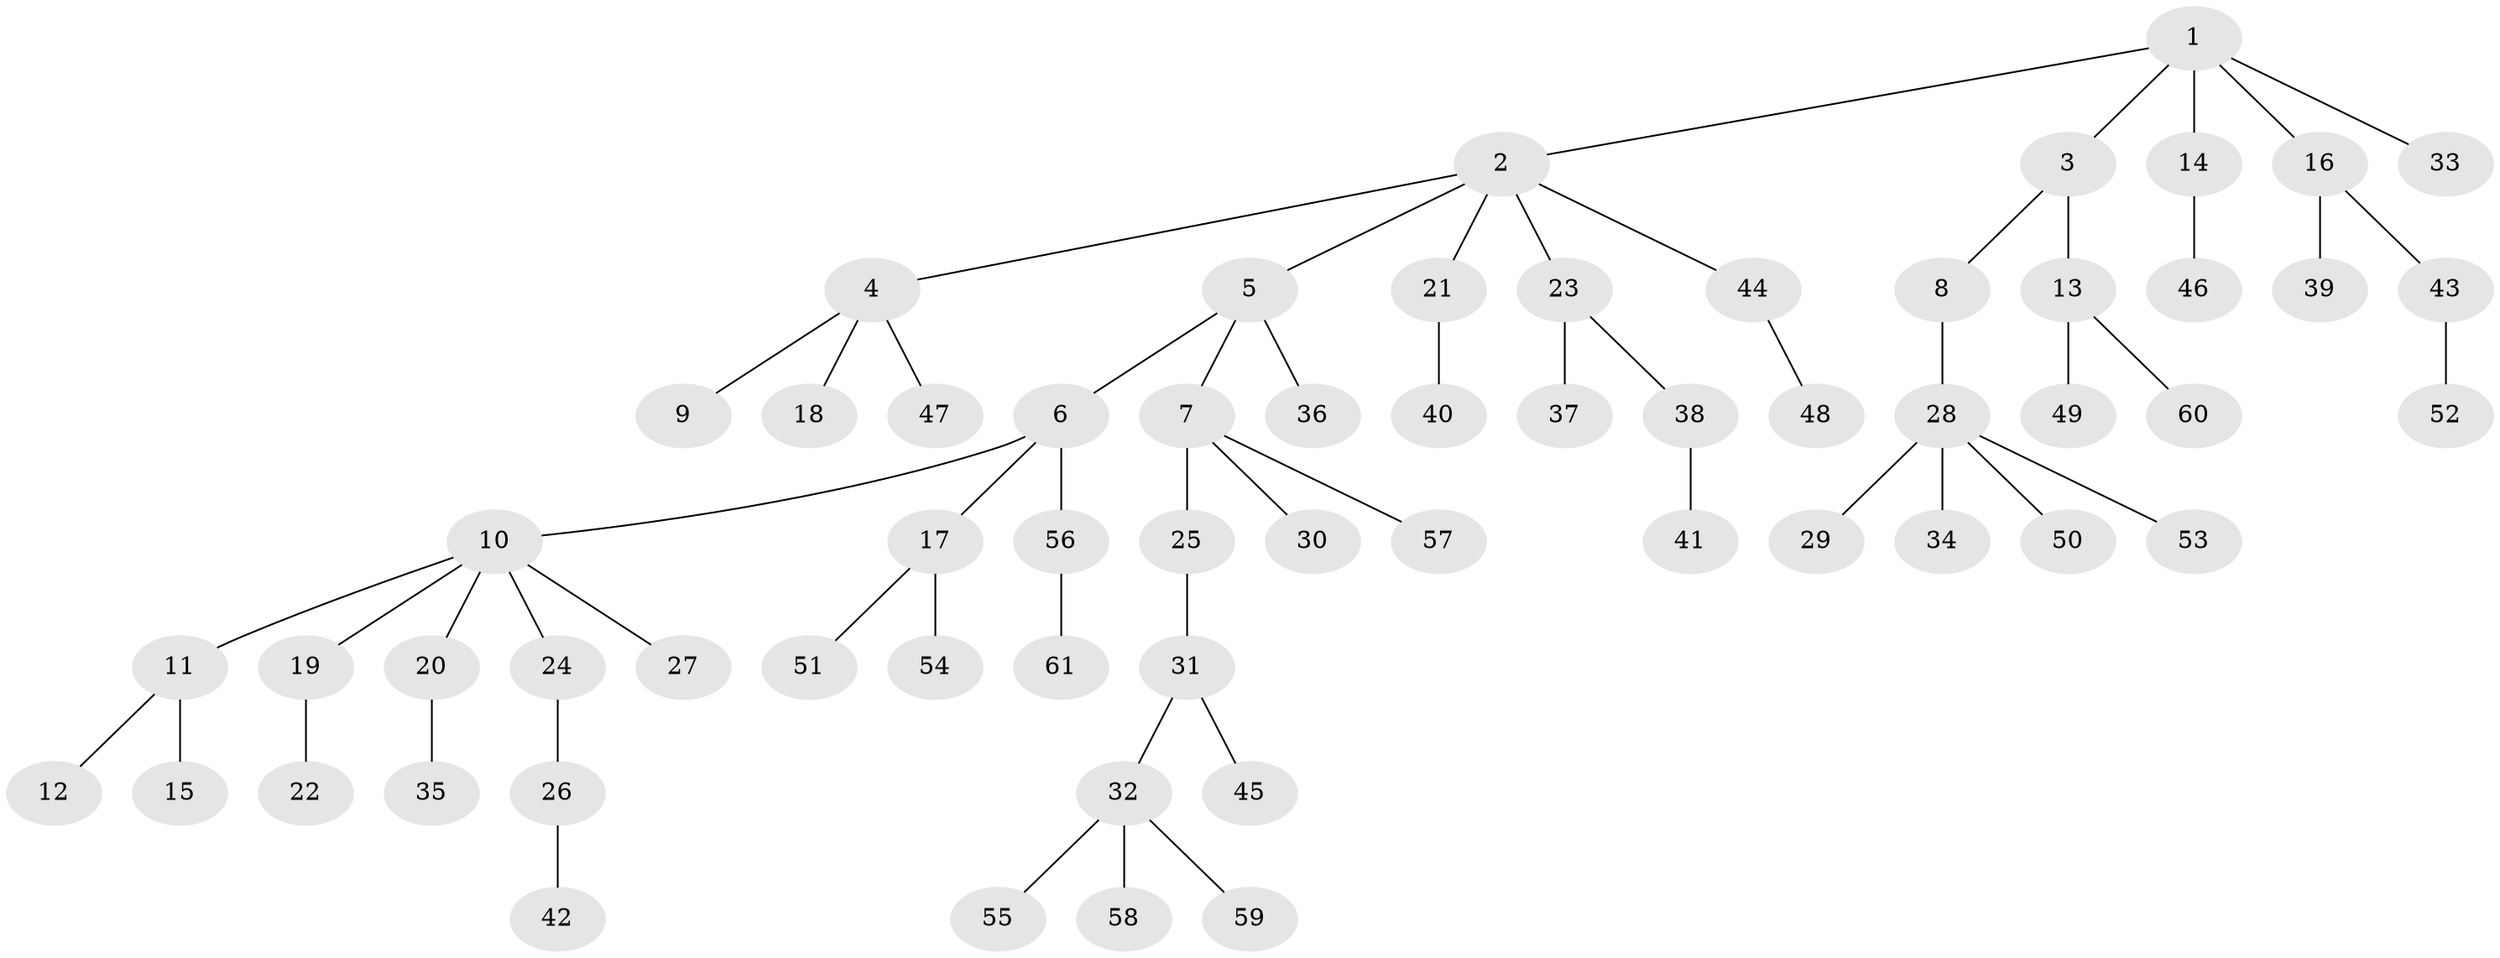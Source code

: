// Generated by graph-tools (version 1.1) at 2025/02/03/09/25 03:02:25]
// undirected, 61 vertices, 60 edges
graph export_dot {
graph [start="1"]
  node [color=gray90,style=filled];
  1;
  2;
  3;
  4;
  5;
  6;
  7;
  8;
  9;
  10;
  11;
  12;
  13;
  14;
  15;
  16;
  17;
  18;
  19;
  20;
  21;
  22;
  23;
  24;
  25;
  26;
  27;
  28;
  29;
  30;
  31;
  32;
  33;
  34;
  35;
  36;
  37;
  38;
  39;
  40;
  41;
  42;
  43;
  44;
  45;
  46;
  47;
  48;
  49;
  50;
  51;
  52;
  53;
  54;
  55;
  56;
  57;
  58;
  59;
  60;
  61;
  1 -- 2;
  1 -- 3;
  1 -- 14;
  1 -- 16;
  1 -- 33;
  2 -- 4;
  2 -- 5;
  2 -- 21;
  2 -- 23;
  2 -- 44;
  3 -- 8;
  3 -- 13;
  4 -- 9;
  4 -- 18;
  4 -- 47;
  5 -- 6;
  5 -- 7;
  5 -- 36;
  6 -- 10;
  6 -- 17;
  6 -- 56;
  7 -- 25;
  7 -- 30;
  7 -- 57;
  8 -- 28;
  10 -- 11;
  10 -- 19;
  10 -- 20;
  10 -- 24;
  10 -- 27;
  11 -- 12;
  11 -- 15;
  13 -- 49;
  13 -- 60;
  14 -- 46;
  16 -- 39;
  16 -- 43;
  17 -- 51;
  17 -- 54;
  19 -- 22;
  20 -- 35;
  21 -- 40;
  23 -- 37;
  23 -- 38;
  24 -- 26;
  25 -- 31;
  26 -- 42;
  28 -- 29;
  28 -- 34;
  28 -- 50;
  28 -- 53;
  31 -- 32;
  31 -- 45;
  32 -- 55;
  32 -- 58;
  32 -- 59;
  38 -- 41;
  43 -- 52;
  44 -- 48;
  56 -- 61;
}
